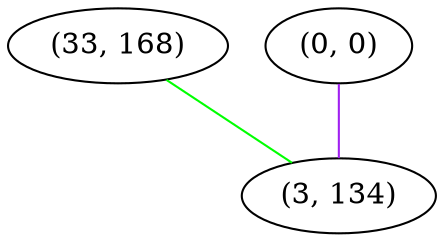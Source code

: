 graph "" {
"(33, 168)";
"(0, 0)";
"(3, 134)";
"(33, 168)" -- "(3, 134)"  [color=green, key=0, weight=2];
"(0, 0)" -- "(3, 134)"  [color=purple, key=0, weight=4];
}
